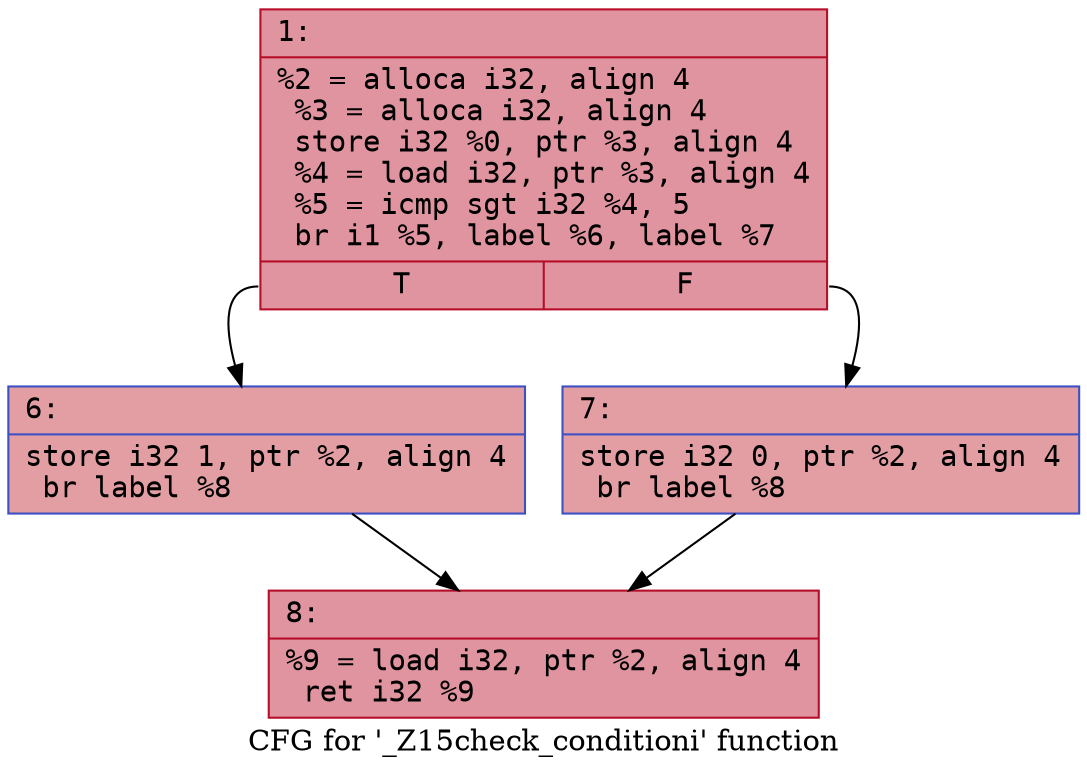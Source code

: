 digraph "CFG for '_Z15check_conditioni' function" {
	label="CFG for '_Z15check_conditioni' function";

	Node0x14d62ab70 [shape=record,color="#b70d28ff", style=filled, fillcolor="#b70d2870" fontname="Courier",label="{1:\l|  %2 = alloca i32, align 4\l  %3 = alloca i32, align 4\l  store i32 %0, ptr %3, align 4\l  %4 = load i32, ptr %3, align 4\l  %5 = icmp sgt i32 %4, 5\l  br i1 %5, label %6, label %7\l|{<s0>T|<s1>F}}"];
	Node0x14d62ab70:s0 -> Node0x14d62b3b0;
	Node0x14d62ab70:s1 -> Node0x14d62b400;
	Node0x14d62b3b0 [shape=record,color="#3d50c3ff", style=filled, fillcolor="#be242e70" fontname="Courier",label="{6:\l|  store i32 1, ptr %2, align 4\l  br label %8\l}"];
	Node0x14d62b3b0 -> Node0x14d62b5d0;
	Node0x14d62b400 [shape=record,color="#3d50c3ff", style=filled, fillcolor="#be242e70" fontname="Courier",label="{7:\l|  store i32 0, ptr %2, align 4\l  br label %8\l}"];
	Node0x14d62b400 -> Node0x14d62b5d0;
	Node0x14d62b5d0 [shape=record,color="#b70d28ff", style=filled, fillcolor="#b70d2870" fontname="Courier",label="{8:\l|  %9 = load i32, ptr %2, align 4\l  ret i32 %9\l}"];
}
